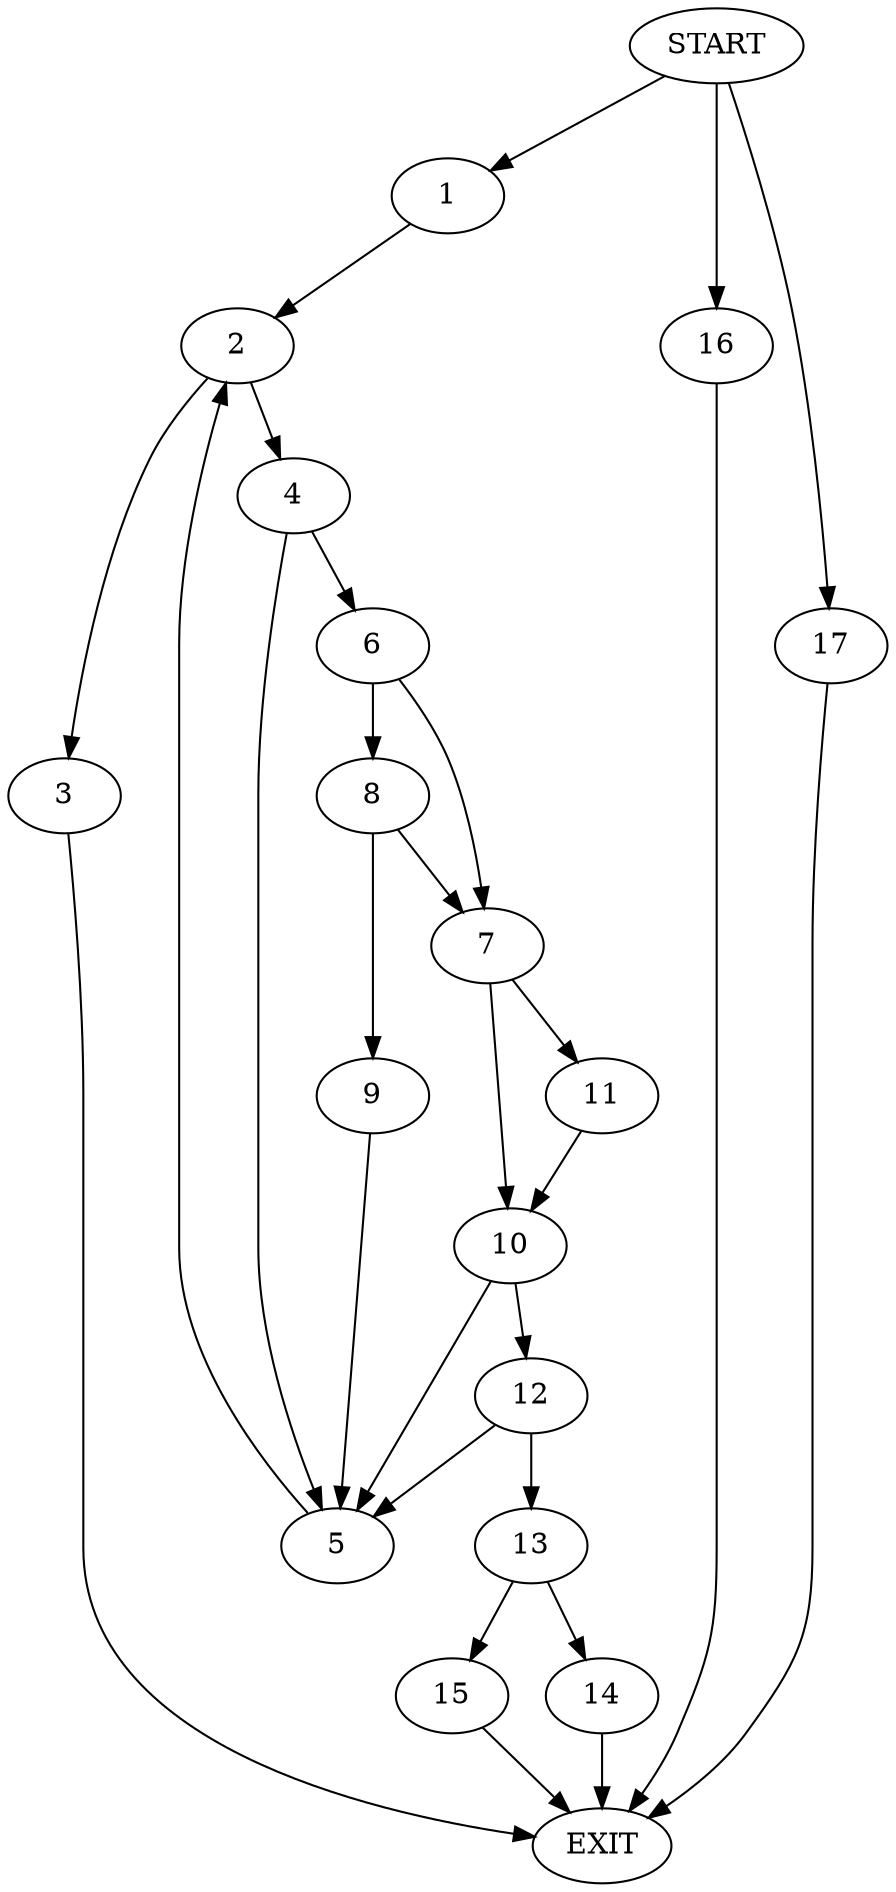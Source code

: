 digraph {
0 [label="START"]
18 [label="EXIT"]
0 -> 1
1 -> 2
2 -> 3
2 -> 4
4 -> 5
4 -> 6
3 -> 18
6 -> 7
6 -> 8
5 -> 2
8 -> 9
8 -> 7
7 -> 10
7 -> 11
9 -> 5
11 -> 10
10 -> 12
10 -> 5
12 -> 13
12 -> 5
13 -> 14
13 -> 15
15 -> 18
14 -> 18
0 -> 16
16 -> 18
0 -> 17
17 -> 18
}

